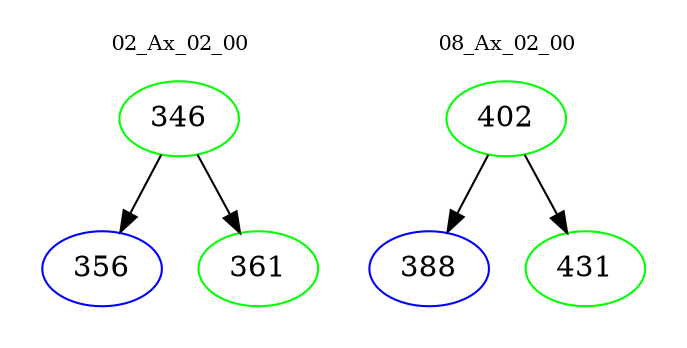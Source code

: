 digraph{
subgraph cluster_0 {
color = white
label = "02_Ax_02_00";
fontsize=10;
T0_346 [label="346", color="green"]
T0_346 -> T0_356 [color="black"]
T0_356 [label="356", color="blue"]
T0_346 -> T0_361 [color="black"]
T0_361 [label="361", color="green"]
}
subgraph cluster_1 {
color = white
label = "08_Ax_02_00";
fontsize=10;
T1_402 [label="402", color="green"]
T1_402 -> T1_388 [color="black"]
T1_388 [label="388", color="blue"]
T1_402 -> T1_431 [color="black"]
T1_431 [label="431", color="green"]
}
}
